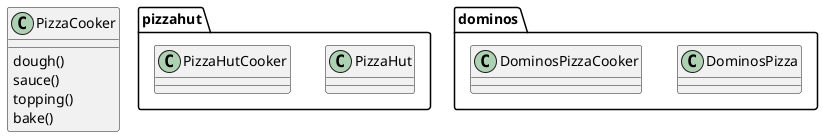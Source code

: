 -@startuml

package pizzahut {
class PizzaHut
class PizzaHutCooker
}

package dominos {
class DominosPizza
class DominosPizzaCooker
}

class PizzaCooker {
dough()
sauce()
topping()
bake()
}
@enduml